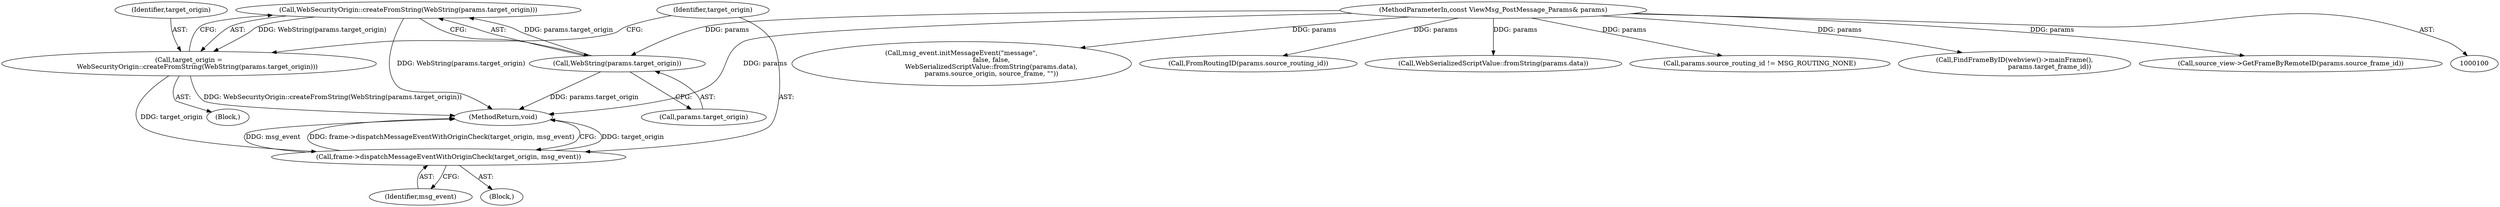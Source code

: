 digraph "0_Chrome_d1a59e4e845a01d7d7b80ef184b672752a9eae4d_0@API" {
"1000166" [label="(Call,WebSecurityOrigin::createFromString(WebString(params.target_origin)))"];
"1000167" [label="(Call,WebString(params.target_origin))"];
"1000101" [label="(MethodParameterIn,const ViewMsg_PostMessage_Params& params)"];
"1000164" [label="(Call,target_origin =\n        WebSecurityOrigin::createFromString(WebString(params.target_origin)))"];
"1000171" [label="(Call,frame->dispatchMessageEventWithOriginCheck(target_origin, msg_event))"];
"1000146" [label="(Call,msg_event.initMessageEvent(\"message\",\n                             false, false,\n                             WebSerializedScriptValue::fromString(params.data),\n                             params.source_origin, source_frame, \"\"))"];
"1000129" [label="(Call,FromRoutingID(params.source_routing_id))"];
"1000166" [label="(Call,WebSecurityOrigin::createFromString(WebString(params.target_origin)))"];
"1000174" [label="(MethodReturn,void)"];
"1000171" [label="(Call,frame->dispatchMessageEventWithOriginCheck(target_origin, msg_event))"];
"1000173" [label="(Identifier,msg_event)"];
"1000165" [label="(Identifier,target_origin)"];
"1000150" [label="(Call,WebSerializedScriptValue::fromString(params.data))"];
"1000168" [label="(Call,params.target_origin)"];
"1000120" [label="(Call,params.source_routing_id != MSG_ROUTING_NONE)"];
"1000163" [label="(Block,)"];
"1000172" [label="(Identifier,target_origin)"];
"1000164" [label="(Call,target_origin =\n        WebSecurityOrigin::createFromString(WebString(params.target_origin)))"];
"1000101" [label="(MethodParameterIn,const ViewMsg_PostMessage_Params& params)"];
"1000106" [label="(Call,FindFrameByID(webview()->mainFrame(),\n                                  params.target_frame_id))"];
"1000102" [label="(Block,)"];
"1000137" [label="(Call,source_view->GetFrameByRemoteID(params.source_frame_id))"];
"1000167" [label="(Call,WebString(params.target_origin))"];
"1000166" -> "1000164"  [label="AST: "];
"1000166" -> "1000167"  [label="CFG: "];
"1000167" -> "1000166"  [label="AST: "];
"1000164" -> "1000166"  [label="CFG: "];
"1000166" -> "1000174"  [label="DDG: WebString(params.target_origin)"];
"1000166" -> "1000164"  [label="DDG: WebString(params.target_origin)"];
"1000167" -> "1000166"  [label="DDG: params.target_origin"];
"1000167" -> "1000168"  [label="CFG: "];
"1000168" -> "1000167"  [label="AST: "];
"1000167" -> "1000174"  [label="DDG: params.target_origin"];
"1000101" -> "1000167"  [label="DDG: params"];
"1000101" -> "1000100"  [label="AST: "];
"1000101" -> "1000174"  [label="DDG: params"];
"1000101" -> "1000106"  [label="DDG: params"];
"1000101" -> "1000120"  [label="DDG: params"];
"1000101" -> "1000129"  [label="DDG: params"];
"1000101" -> "1000137"  [label="DDG: params"];
"1000101" -> "1000150"  [label="DDG: params"];
"1000101" -> "1000146"  [label="DDG: params"];
"1000164" -> "1000163"  [label="AST: "];
"1000165" -> "1000164"  [label="AST: "];
"1000172" -> "1000164"  [label="CFG: "];
"1000164" -> "1000174"  [label="DDG: WebSecurityOrigin::createFromString(WebString(params.target_origin))"];
"1000164" -> "1000171"  [label="DDG: target_origin"];
"1000171" -> "1000102"  [label="AST: "];
"1000171" -> "1000173"  [label="CFG: "];
"1000172" -> "1000171"  [label="AST: "];
"1000173" -> "1000171"  [label="AST: "];
"1000174" -> "1000171"  [label="CFG: "];
"1000171" -> "1000174"  [label="DDG: target_origin"];
"1000171" -> "1000174"  [label="DDG: msg_event"];
"1000171" -> "1000174"  [label="DDG: frame->dispatchMessageEventWithOriginCheck(target_origin, msg_event)"];
}
